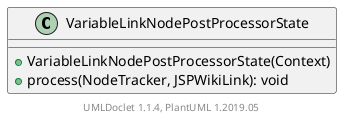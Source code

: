 @startuml

    class VariableLinkNodePostProcessorState [[VariableLinkNodePostProcessorState.html]] {
        +VariableLinkNodePostProcessorState(Context)
        +process(NodeTracker, JSPWikiLink): void
    }


    center footer UMLDoclet 1.1.4, PlantUML 1.2019.05
@enduml

